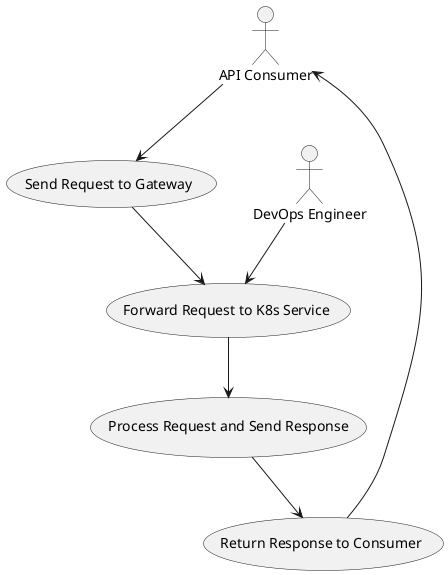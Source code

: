 @startuml
actor "API Consumer" as consumer
actor "DevOps Engineer" as devops

usecase "Send Request to Gateway" as uc1
usecase "Forward Request to K8s Service" as uc2
usecase "Process Request and Send Response" as uc3
usecase "Return Response to Consumer" as uc4

consumer --> uc1
uc1 --> uc2
uc2 --> uc3
uc3 --> uc4
uc4 --> consumer
devops --> uc2
@enduml
